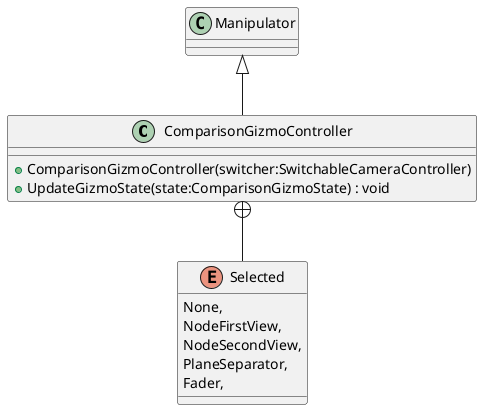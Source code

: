 @startuml
class ComparisonGizmoController {
    + ComparisonGizmoController(switcher:SwitchableCameraController)
    + UpdateGizmoState(state:ComparisonGizmoState) : void
}
enum Selected {
    None,
    NodeFirstView,
    NodeSecondView,
    PlaneSeparator,
    Fader,
}
Manipulator <|-- ComparisonGizmoController
ComparisonGizmoController +-- Selected
@enduml
